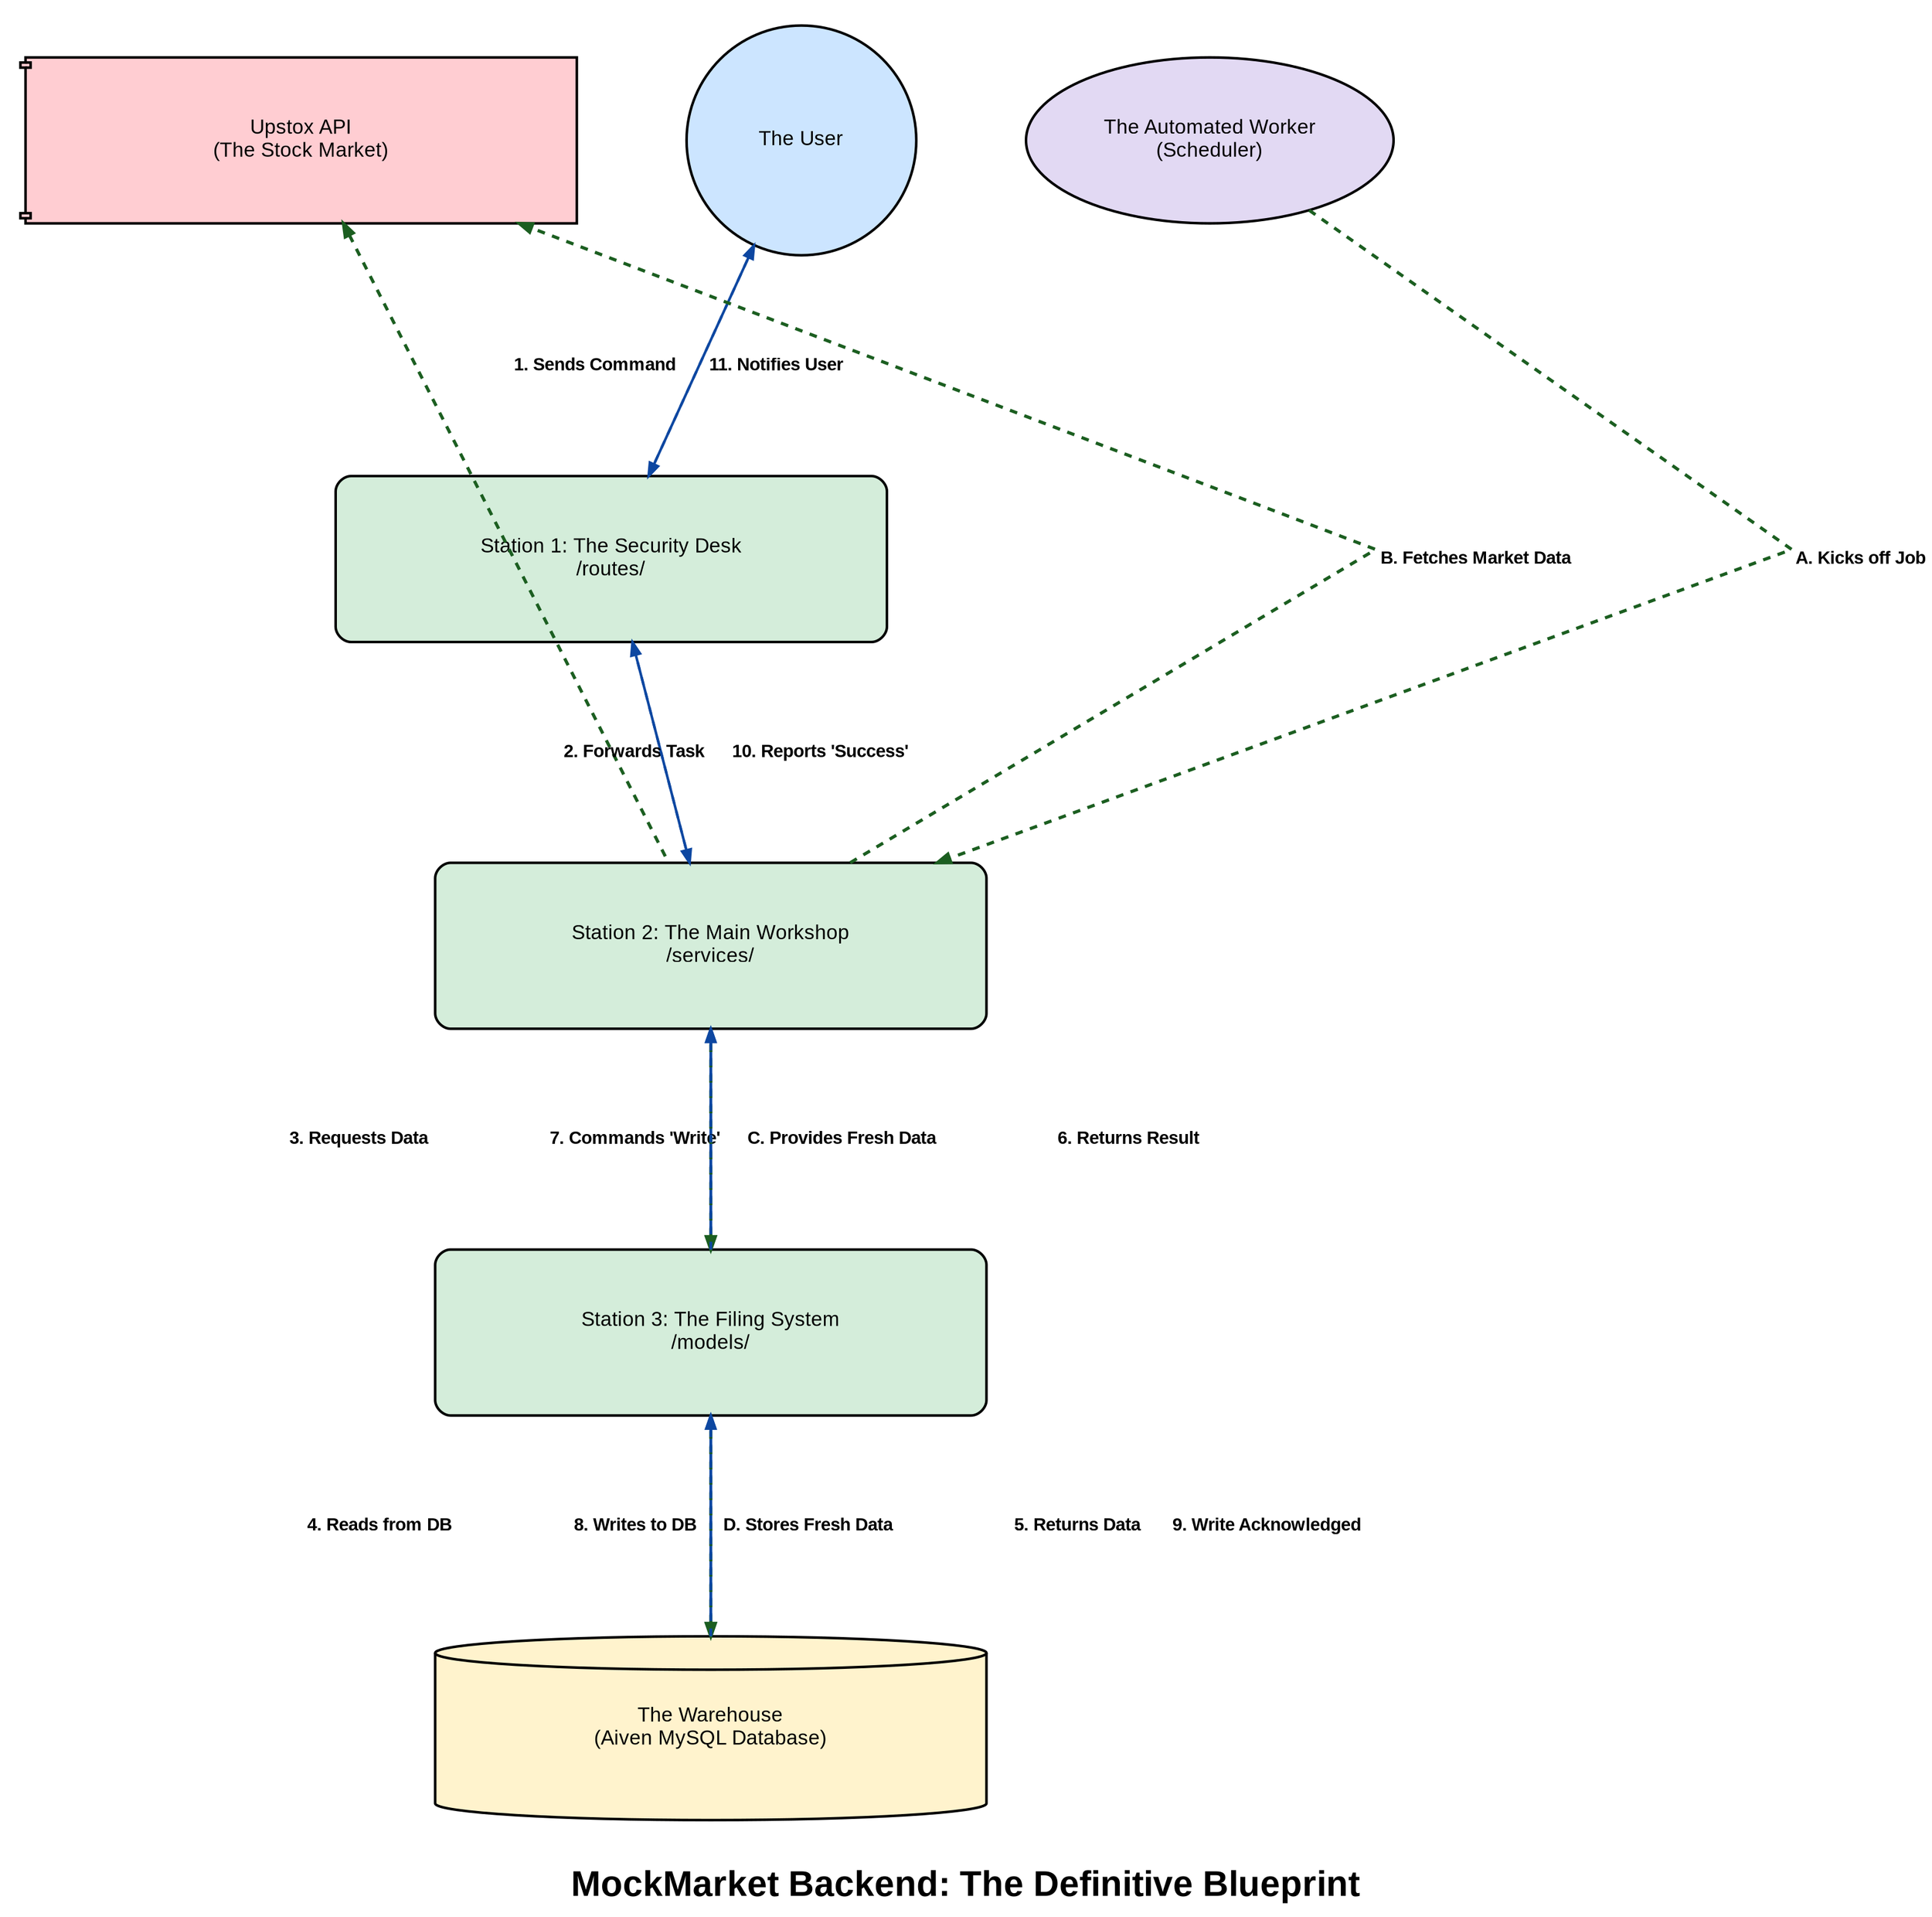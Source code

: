 digraph FinalBlueprint {
    // --- Global Graph & Style Settings ---
    graph [
        rankdir=TB,
        splines=line,           // FIX: Use direct, straight lines for a clean look
        nodesep=1.2,              // More space between nodes horizontally
        ranksep=2.2,              // More space between layers vertically
        dpi=300,
        fontname="Arial Bold",
        fontsize=28,
        label="\nMockMarket Backend: The Definitive Blueprint"
    ];

    node [
        shape=box,
        style="filled,rounded",
        fontname="Arial",
        fontsize=16,
        penwidth=2.0,
        width=6,
        height=1.8
    ];
    
    edge [
        fontname="Arial Bold",
        fontsize=14,
        penwidth=2.0
    ];

    // --- Actors & External Systems (The "World") ---
    subgraph cluster_world {
        label="";
        style=invis;
        rank=same;
        User [label="The User", shape=circle, fillcolor="#cce5ff", width=2.5];
        Upstox [label="Upstox API\n(The Stock Market)", shape=component, fillcolor="#ffcdd2"];
    }

    // --- The Core Backend "Factory" ---
    Routes [label="Station 1: The Security Desk\n/routes/", fillcolor="#d4edda"];
    Services [label="Station 2: The Main Workshop\n/services/", fillcolor="#d4edda"];
    Models [label="Station 3: The Filing System\n/models/", fillcolor="#d4edda"];
    Database [label="The Warehouse\n(Aiven MySQL Database)", shape=cylinder, fillcolor="#fff3cd", height=2.0];
    
    // Position Scheduler separately as an automated trigger
    Scheduler [label="The Automated Worker\n(Scheduler)", shape=oval, fillcolor="#e2d9f3", width=4];


    // --- === FLOW 1: A User's Request (Numbered, Blue) === ---
    edge [color="#0d47a1"];
    User -> Routes [style=bold, label=" 1. Sends Command"];
    Routes -> Services [style=bold, label=" 2. Forwards Task"];
    Services -> Models [style=bold, label=" 3. Requests Data"];
    Models -> Database [style=bold, label=" 4. Reads from DB"];
    Database -> Models [style=dashed, label=" 5. Returns Data"];
    Models -> Services [style=dashed, label=" 6. Returns Result"];
    Services -> Models [style=bold, label=" 7. Commands 'Write'"];
    Models -> Database [style=bold, label=" 8. Writes to DB"];
    Database -> Models [style=dashed, label=" 9. Write Acknowledged"];
    Models -> Services [style=dashed];
    Services -> Routes [style=dashed, label=" 10. Reports 'Success'"];
    Routes -> User [style=dashed, label=" 11. Notifies User"];
    

    // --- === FLOW 2: Automated Data Sync (Lettered, Green) === ---
    edge [color="#1b5e20", style=dashed, penwidth=2.5, constraint=false];
    Scheduler -> Services [label=" A. Kicks off Job"];
    Services -> Upstox [label=" B. Fetches Market Data"];
    Upstox -> Services [dir=back]; // Data returns
    Services -> Models [label=" C. Provides Fresh Data"];
    Models -> Database [label=" D. Stores Fresh Data"];
}